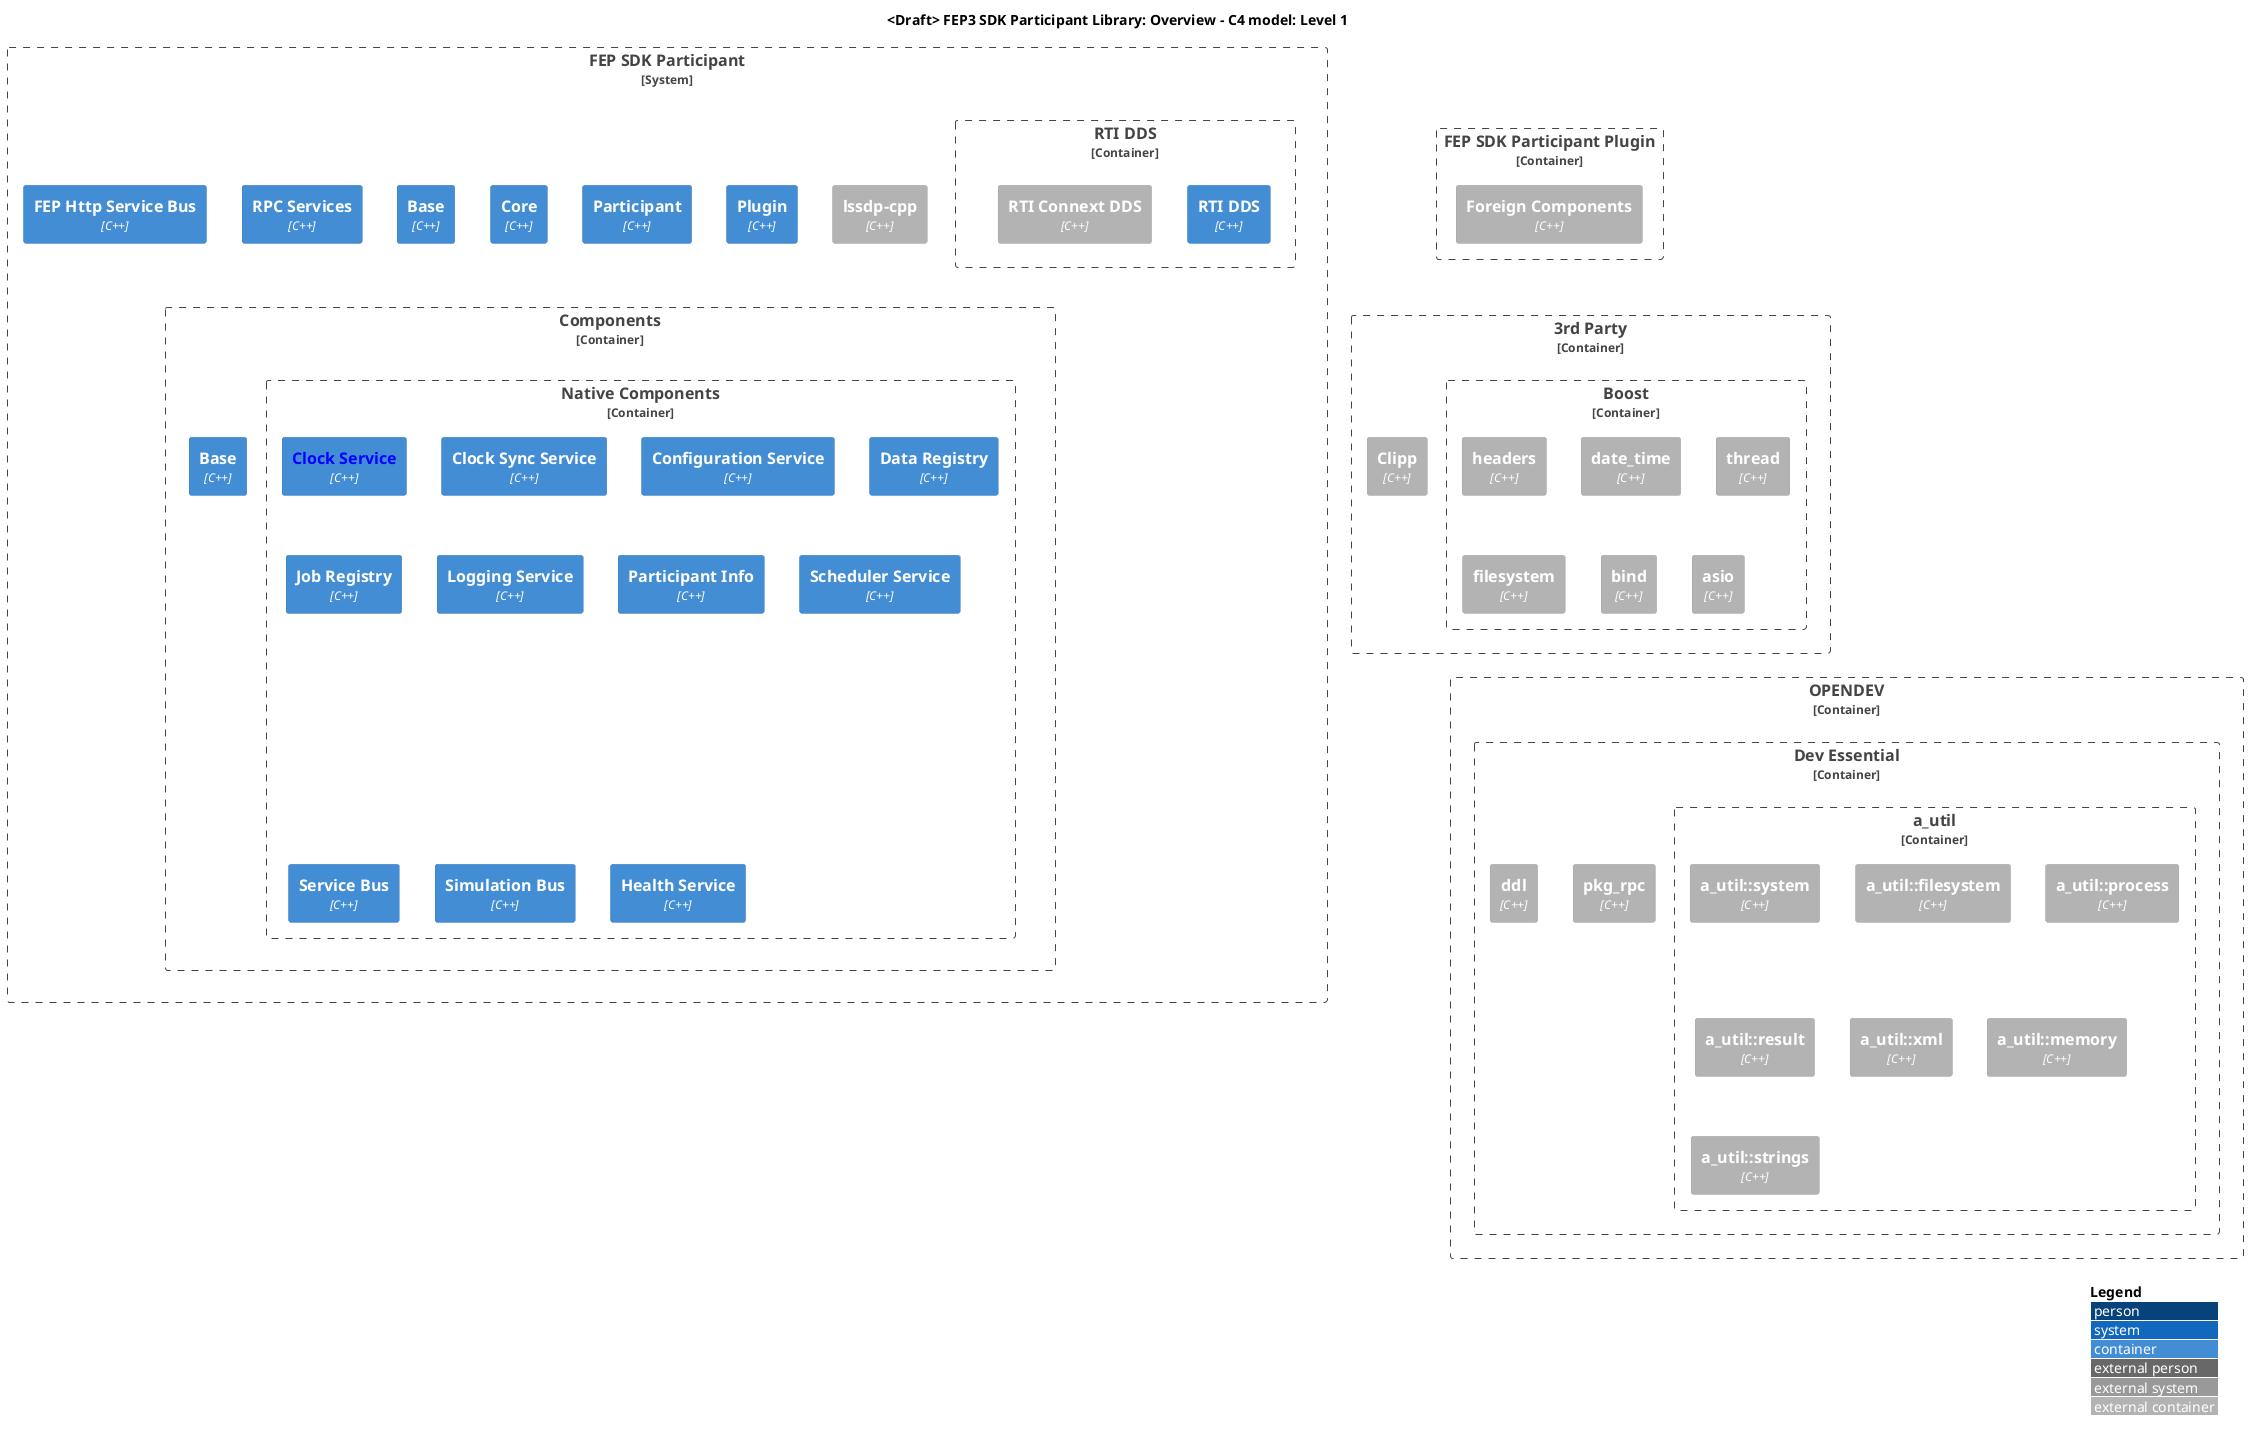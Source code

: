 /**
 * Copyright 2023 CARIAD SE.
 *
 * This Source Code Form is subject to the terms of the Mozilla
 * Public License, v. 2.0. If a copy of the MPL was not distributed
 * with this file, You can obtain one at https://mozilla.org/MPL/2.0/.
 */

@startuml
skinparam backgroundColor transparent
skinparam hyperlinkUnderline false 

!include <c4/C4_Container.puml>

LAYOUT_WITH_LEGEND()

title <Draft> FEP3 SDK Participant Library: Overview - C4 model: Level 1

System_Boundary(sys_fep_participant, "FEP SDK Participant"){

  Container(cont_base, "Base", "C++", "")
  Container(cont_core, "Core", "C++", "")
  
  Container_Boundary(cont_comp, "Components"){
    Container(cont_comp_base, "Base", "C++", "")
    Container_Boundary(cont_ncomp, "Native Components"){
      Container(cont_ncomp_clock_service, [[lvl2_ncomp_clock_service.svg Clock Service]], "C++", "")
      Container(cont_ncomp_cock_sync_service, "Clock Sync Service", "C++", "")
      Container(cont_ncomp_configuration_service, "Configuration Service", "C++", "")
      Container(cont_ncomp_data_registry, "Data Registry", "C++", "")
      Container(cont_ncomp_job_registry, "Job Registry", "C++", "")
      Container(cont_ncomp_logging_service, "Logging Service", "C++", "")
      Container(cont_ncomp_participant_info, "Participant Info", "C++", "")
      Container(cont_ncomp_scheduler_service, "Scheduler Service", "C++", "")
      Container(cont_ncomp_service_bus, "Service Bus", "C++", "")
      Container(cont_ncomp_simulation_bus, "Simulation Bus", "C++", "")
      Container(cont_ncomp_health_service, "Health Service", "C++", "")
    }
  }
  
  Container(cont_fep_participant, "Participant", "C++", "")
  Container(cont_plugin, "Plugin", "C++", "")
  Container(cont_rpc_services, "RPC Services", "C++", "") 
  
  Container_Ext(cont_lssdp, "lssdp-cpp", "C++", "")
  
  Container_Boundary(cont_rti_dds, "RTI DDS"){
    Container(cont_rti, "RTI DDS", "C++", "")
    Container_Ext(cont_rti_connext_dds, "RTI Connext DDS","C++", "")
  }
  
  Container(cont_fep_http, "FEP Http Service Bus", "C++", "")
} 

Container_Boundary(cont_fep_participant_plugin, "FEP SDK Participant Plugin"){
  Container_Ext(cont_component_foreign, "Foreign Components", "C++", "")
}

Container_Boundary(cont_3rdParty, "3rd Party"){
  Container_Boundary(cont_boost, "Boost"){
    Container_Ext(cont_boost_head, "headers", "C++", "")
    Container_Ext(cont_boost_dt, "date_time", "C++", "")
    Container_Ext(cont_boost_thread, "thread", "C++", "")
    Container_Ext(cont_boost_fs, "filesystem", "C++", "")
    Container_Ext(cont_boost_asio, "asio", "C++", "")
    Container_Ext(cont_boost_bind, "bind", "C++", "")
   }
   Container_Ext(cont_clip, "Clipp", "C++", "")
}
 
Container_Boundary(cont_opendev, "OPENDEV"){
  Container_Boundary(cont_dev_essential, "Dev Essential"){
    Container_Ext(cont_devess_rpc, "pkg_rpc", "C++")
    Container_Ext(cont_devess_ddl, "ddl", "C++")
    Container_Boundary(cont_dev_essential_autil, "a_util") {
      Container_Ext(cont_devess_sys, "a_util::system", "C++")
      Container_Ext(cont_devess_fs, "a_util::filesystem", "C++")
      Container_Ext(cont_devess_proc, "a_util::process", "C++")
      Container_Ext(cont_devess_res, "a_util::result", "C++")
      Container_Ext(cont_devess_xml, "a_util::xml", "C++")
      Container_Ext(cont_devess_mem, "a_util::memory", "C++")
      Container_Ext(cont_devess_str, "a_util::strings", "C++")
    }
   }
}

Lay_R(cont_rpc_services, cont_base)
Lay_R(cont_base, cont_core)
Lay_R(cont_core, cont_fep_participant)
Lay_R(cont_fep_participant, cont_plugin)
Lay_R(cont_plugin, cont_lssdp)
Lay_R(cont_lssdp, cont_rti_dds)
Lay_R(cont_rti_dds, cont_comp)
Lay_D(cont_rpc_services, cont_comp_base)

Lay_R(cont_rti, cont_component_foreign)
Lay_D(cont_component_foreign, cont_boost_dt)
Lay_R(cont_clip, cont_boost_head)
Lay_R(cont_boost_head, cont_boost_dt)
Lay_R(cont_boost_dt, cont_boost_thread)
Lay_D(cont_boost_head, cont_boost_fs)
Lay_R(cont_boost_fs, cont_boost_bind)
Lay_R(cont_boost_bind, cont_boost_asio)
Lay_D(cont_boost_fs, cont_devess_ddl)
Lay_R(cont_devess_ddl, cont_devess_rpc)

@enduml



